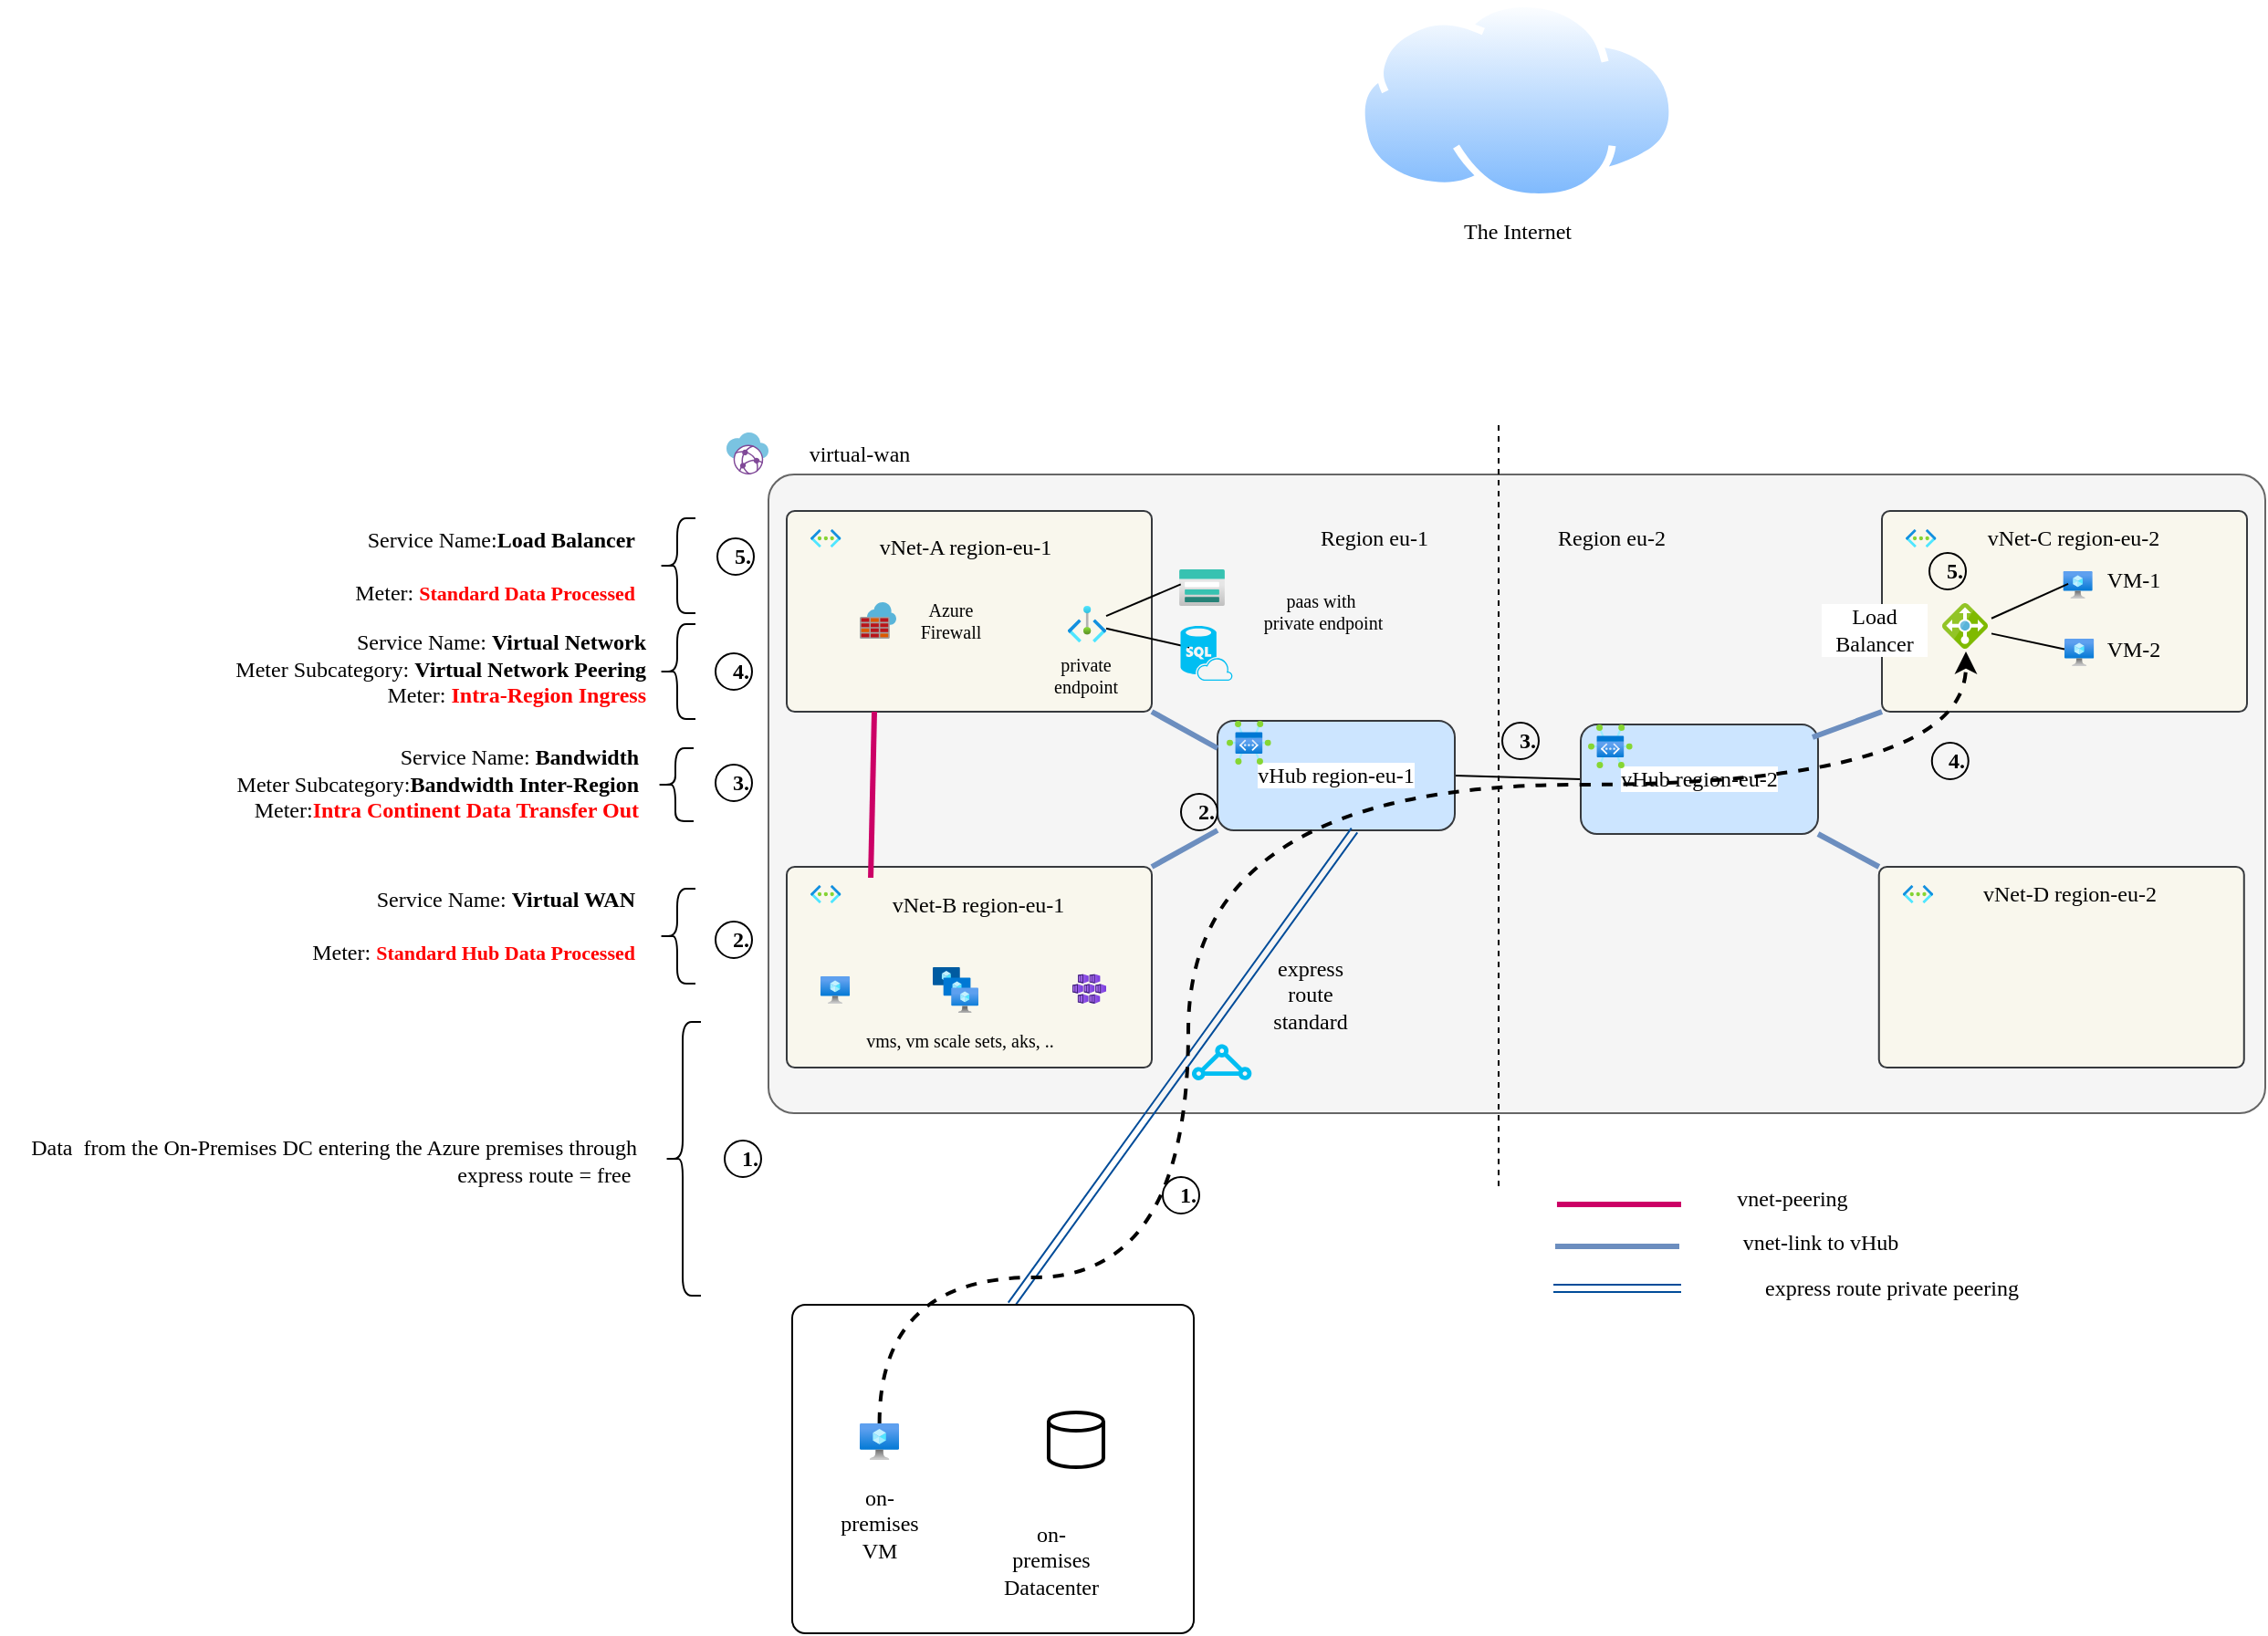 <mxfile version="27.1.4">
  <diagram name="Seite-1" id="C0ghvE-4qZL3EzDajxP_">
    <mxGraphModel dx="1637" dy="717" grid="1" gridSize="10" guides="1" tooltips="1" connect="1" arrows="1" fold="1" page="1" pageScale="1" pageWidth="827" pageHeight="1169" math="0" shadow="0">
      <root>
        <mxCell id="0" />
        <mxCell id="1" parent="0" />
        <mxCell id="duxP4CULR9FMRPUdZlci-1" value="" style="rounded=1;whiteSpace=wrap;html=1;arcSize=4;fillColor=#f5f5f5;fontColor=#333333;strokeColor=#666666;" parent="1" vertex="1">
          <mxGeometry x="-100" y="370" width="820" height="350" as="geometry" />
        </mxCell>
        <mxCell id="duxP4CULR9FMRPUdZlci-2" value="The Internet" style="image;aspect=fixed;perimeter=ellipsePerimeter;html=1;align=center;shadow=0;dashed=0;spacingTop=3;image=img/lib/active_directory/internet_cloud.svg;fontFamily=Lucida Console;" parent="1" vertex="1">
          <mxGeometry x="222.7" y="110" width="174.6" height="110" as="geometry" />
        </mxCell>
        <mxCell id="duxP4CULR9FMRPUdZlci-22" style="rounded=0;orthogonalLoop=1;jettySize=auto;html=1;exitX=1;exitY=0.5;exitDx=0;exitDy=0;entryX=0;entryY=0.5;entryDx=0;entryDy=0;endArrow=none;startFill=0;" parent="1" source="duxP4CULR9FMRPUdZlci-3" target="duxP4CULR9FMRPUdZlci-5" edge="1">
          <mxGeometry relative="1" as="geometry" />
        </mxCell>
        <mxCell id="duxP4CULR9FMRPUdZlci-3" value="&lt;span style=&quot;background-color: light-dark(#ffffff, var(--ge-dark-color, #121212));&quot;&gt;vHub region-eu-1 &lt;/span&gt;" style="rounded=1;whiteSpace=wrap;html=1;fontFamily=Lucida Console;fillColor=#cce5ff;strokeColor=#36393d;" parent="1" vertex="1">
          <mxGeometry x="146" y="505" width="130" height="60" as="geometry" />
        </mxCell>
        <mxCell id="duxP4CULR9FMRPUdZlci-33" style="rounded=0;orthogonalLoop=1;jettySize=auto;html=1;exitX=0.5;exitY=0;exitDx=0;exitDy=0;entryX=0.5;entryY=1;entryDx=0;entryDy=0;shape=link;strokeColor=#004C99;" parent="1" edge="1">
          <mxGeometry relative="1" as="geometry">
            <mxPoint x="33" y="825" as="sourcePoint" />
            <mxPoint x="221" y="565" as="targetPoint" />
          </mxGeometry>
        </mxCell>
        <mxCell id="duxP4CULR9FMRPUdZlci-4" value="" style="rounded=1;whiteSpace=wrap;html=1;arcSize=4;" parent="1" vertex="1">
          <mxGeometry x="-87" y="825" width="220" height="180" as="geometry" />
        </mxCell>
        <mxCell id="duxP4CULR9FMRPUdZlci-5" value="&lt;font style=&quot;background-color: light-dark(#ffffff, var(--ge-dark-color, #121212));&quot; face=&quot;Lucida Console&quot;&gt;vHub region-eu-2&lt;/font&gt;" style="rounded=1;whiteSpace=wrap;html=1;fillColor=#cce5ff;strokeColor=#36393d;" parent="1" vertex="1">
          <mxGeometry x="345" y="507" width="130" height="60" as="geometry" />
        </mxCell>
        <mxCell id="duxP4CULR9FMRPUdZlci-20" style="rounded=0;orthogonalLoop=1;jettySize=auto;html=1;exitX=1;exitY=1;exitDx=0;exitDy=0;entryX=0;entryY=0.25;entryDx=0;entryDy=0;endArrow=none;startFill=0;strokeWidth=3;fillColor=#dae8fc;strokeColor=#6c8ebf;" parent="1" source="duxP4CULR9FMRPUdZlci-7" target="duxP4CULR9FMRPUdZlci-3" edge="1">
          <mxGeometry relative="1" as="geometry" />
        </mxCell>
        <mxCell id="duxP4CULR9FMRPUdZlci-7" value="" style="rounded=1;whiteSpace=wrap;html=1;arcSize=4;fillColor=#f9f7ed;strokeColor=#36393d;" parent="1" vertex="1">
          <mxGeometry x="-90" y="390" width="200" height="110" as="geometry" />
        </mxCell>
        <mxCell id="duxP4CULR9FMRPUdZlci-9" value="" style="image;aspect=fixed;html=1;points=[];align=center;fontSize=12;image=img/lib/azure2/networking/Virtual_Networks.svg;" parent="1" vertex="1">
          <mxGeometry x="-77" y="400" width="16.75" height="10" as="geometry" />
        </mxCell>
        <mxCell id="duxP4CULR9FMRPUdZlci-10" value="vNet-A region-eu-1" style="text;html=1;align=center;verticalAlign=middle;whiteSpace=wrap;rounded=0;fontFamily=Lucida Console;" parent="1" vertex="1">
          <mxGeometry x="-62" y="395" width="140" height="30" as="geometry" />
        </mxCell>
        <mxCell id="duxP4CULR9FMRPUdZlci-21" style="rounded=0;orthogonalLoop=1;jettySize=auto;html=1;exitX=1;exitY=0;exitDx=0;exitDy=0;entryX=0;entryY=1;entryDx=0;entryDy=0;endArrow=none;startFill=0;strokeWidth=3;fillColor=#dae8fc;strokeColor=#6c8ebf;" parent="1" source="duxP4CULR9FMRPUdZlci-12" target="duxP4CULR9FMRPUdZlci-3" edge="1">
          <mxGeometry relative="1" as="geometry" />
        </mxCell>
        <mxCell id="duxP4CULR9FMRPUdZlci-12" value="" style="rounded=1;whiteSpace=wrap;html=1;arcSize=4;fillColor=#f9f7ed;strokeColor=#36393d;" parent="1" vertex="1">
          <mxGeometry x="-90" y="585" width="200" height="110" as="geometry" />
        </mxCell>
        <mxCell id="duxP4CULR9FMRPUdZlci-13" value="" style="image;aspect=fixed;html=1;points=[];align=center;fontSize=12;image=img/lib/azure2/networking/Virtual_Networks.svg;" parent="1" vertex="1">
          <mxGeometry x="-77" y="595" width="16.75" height="10" as="geometry" />
        </mxCell>
        <mxCell id="duxP4CULR9FMRPUdZlci-14" value="vNet-B region-eu-1" style="text;html=1;align=center;verticalAlign=middle;whiteSpace=wrap;rounded=0;fontFamily=Lucida Console;" parent="1" vertex="1">
          <mxGeometry x="-55" y="591" width="140" height="30" as="geometry" />
        </mxCell>
        <mxCell id="duxP4CULR9FMRPUdZlci-15" value="" style="rounded=1;whiteSpace=wrap;html=1;arcSize=4;fillColor=#f9f7ed;strokeColor=#36393d;" parent="1" vertex="1">
          <mxGeometry x="510" y="390" width="200" height="110" as="geometry" />
        </mxCell>
        <mxCell id="duxP4CULR9FMRPUdZlci-16" value="" style="image;aspect=fixed;html=1;points=[];align=center;fontSize=12;image=img/lib/azure2/networking/Virtual_Networks.svg;" parent="1" vertex="1">
          <mxGeometry x="523" y="400" width="16.75" height="10" as="geometry" />
        </mxCell>
        <mxCell id="duxP4CULR9FMRPUdZlci-30" style="rounded=0;orthogonalLoop=1;jettySize=auto;html=1;exitX=0.25;exitY=1;exitDx=0;exitDy=0;entryX=0.093;entryY=0;entryDx=0;entryDy=0;entryPerimeter=0;endArrow=none;startFill=0;strokeWidth=3;fillColor=#fff2cc;strokeColor=#CC0066;" parent="1" edge="1">
          <mxGeometry relative="1" as="geometry">
            <mxPoint x="-42" y="500" as="sourcePoint" />
            <mxPoint x="-43.98" y="591" as="targetPoint" />
          </mxGeometry>
        </mxCell>
        <mxCell id="duxP4CULR9FMRPUdZlci-17" value="vNet-C region-eu-2" style="text;html=1;align=center;verticalAlign=middle;whiteSpace=wrap;rounded=0;fontFamily=Lucida Console;" parent="1" vertex="1">
          <mxGeometry x="545" y="390" width="140" height="30" as="geometry" />
        </mxCell>
        <mxCell id="duxP4CULR9FMRPUdZlci-18" value="" style="image;aspect=fixed;html=1;points=[];align=center;fontSize=12;image=img/lib/azure2/networking/Virtual_WAN_Hub.svg;" parent="1" vertex="1">
          <mxGeometry x="151" y="505" width="24.38" height="24" as="geometry" />
        </mxCell>
        <mxCell id="duxP4CULR9FMRPUdZlci-19" value="" style="image;aspect=fixed;html=1;points=[];align=center;fontSize=12;image=img/lib/azure2/networking/Virtual_WAN_Hub.svg;" parent="1" vertex="1">
          <mxGeometry x="349" y="507" width="24.38" height="24" as="geometry" />
        </mxCell>
        <mxCell id="duxP4CULR9FMRPUdZlci-23" style="rounded=0;orthogonalLoop=1;jettySize=auto;html=1;exitX=0;exitY=1;exitDx=0;exitDy=0;entryX=0.977;entryY=0.117;entryDx=0;entryDy=0;entryPerimeter=0;strokeWidth=3;fillColor=#dae8fc;strokeColor=#6c8ebf;endArrow=none;startFill=0;" parent="1" source="duxP4CULR9FMRPUdZlci-15" target="duxP4CULR9FMRPUdZlci-5" edge="1">
          <mxGeometry relative="1" as="geometry" />
        </mxCell>
        <mxCell id="duxP4CULR9FMRPUdZlci-28" style="rounded=0;orthogonalLoop=1;jettySize=auto;html=1;exitX=0;exitY=0;exitDx=0;exitDy=0;entryX=1;entryY=1;entryDx=0;entryDy=0;endArrow=none;startFill=0;strokeWidth=3;fillColor=#dae8fc;strokeColor=#6c8ebf;" parent="1" source="duxP4CULR9FMRPUdZlci-24" target="duxP4CULR9FMRPUdZlci-5" edge="1">
          <mxGeometry relative="1" as="geometry" />
        </mxCell>
        <mxCell id="duxP4CULR9FMRPUdZlci-24" value="" style="rounded=1;whiteSpace=wrap;html=1;arcSize=4;fillColor=#f9f7ed;strokeColor=#36393d;" parent="1" vertex="1">
          <mxGeometry x="508.38" y="585" width="200" height="110" as="geometry" />
        </mxCell>
        <mxCell id="duxP4CULR9FMRPUdZlci-25" value="" style="image;aspect=fixed;html=1;points=[];align=center;fontSize=12;image=img/lib/azure2/networking/Virtual_Networks.svg;" parent="1" vertex="1">
          <mxGeometry x="521.38" y="595" width="16.75" height="10" as="geometry" />
        </mxCell>
        <mxCell id="duxP4CULR9FMRPUdZlci-26" value="vNet-D region-eu-2" style="text;html=1;align=center;verticalAlign=middle;whiteSpace=wrap;rounded=0;fontFamily=Lucida Console;" parent="1" vertex="1">
          <mxGeometry x="543.38" y="585" width="140" height="30" as="geometry" />
        </mxCell>
        <mxCell id="duxP4CULR9FMRPUdZlci-31" value="" style="image;sketch=0;aspect=fixed;html=1;points=[];align=center;fontSize=12;image=img/lib/mscae/Virtual_WANs.svg;" parent="1" vertex="1">
          <mxGeometry x="-123" y="347" width="23" height="23" as="geometry" />
        </mxCell>
        <mxCell id="duxP4CULR9FMRPUdZlci-32" value="" style="verticalLabelPosition=bottom;html=1;verticalAlign=top;align=center;strokeColor=none;fillColor=#00BEF2;shape=mxgraph.azure.express_route;pointerEvents=1;" parent="1" vertex="1">
          <mxGeometry x="131.67" y="682" width="33.33" height="20" as="geometry" />
        </mxCell>
        <mxCell id="duxP4CULR9FMRPUdZlci-34" value="&lt;font face=&quot;Lucida Console&quot;&gt;virtual-wan&lt;/font&gt;" style="text;html=1;align=center;verticalAlign=middle;whiteSpace=wrap;rounded=0;" parent="1" vertex="1">
          <mxGeometry x="-100" y="343.5" width="100" height="30" as="geometry" />
        </mxCell>
        <mxCell id="duxP4CULR9FMRPUdZlci-35" value="" style="endArrow=none;dashed=1;html=1;rounded=0;" parent="1" edge="1">
          <mxGeometry width="50" height="50" relative="1" as="geometry">
            <mxPoint x="300" y="760" as="sourcePoint" />
            <mxPoint x="300" y="340" as="targetPoint" />
          </mxGeometry>
        </mxCell>
        <mxCell id="duxP4CULR9FMRPUdZlci-36" value="Region eu-1" style="text;html=1;align=center;verticalAlign=middle;whiteSpace=wrap;rounded=0;fontFamily=Lucida Console;" parent="1" vertex="1">
          <mxGeometry x="187.38" y="390" width="90" height="30" as="geometry" />
        </mxCell>
        <mxCell id="duxP4CULR9FMRPUdZlci-37" value="Region eu-2" style="text;html=1;align=center;verticalAlign=middle;whiteSpace=wrap;rounded=0;fontFamily=Lucida Console;" parent="1" vertex="1">
          <mxGeometry x="317.38" y="390" width="90" height="30" as="geometry" />
        </mxCell>
        <mxCell id="duxP4CULR9FMRPUdZlci-38" value="&lt;div&gt;on-premises&lt;/div&gt;&lt;div&gt;Datacenter&lt;/div&gt;" style="text;html=1;align=center;verticalAlign=middle;whiteSpace=wrap;rounded=0;fontFamily=Lucida Console;" parent="1" vertex="1">
          <mxGeometry x="25" y="950" width="60" height="30" as="geometry" />
        </mxCell>
        <mxCell id="duxP4CULR9FMRPUdZlci-40" value="express route standard" style="text;html=1;align=center;verticalAlign=middle;whiteSpace=wrap;rounded=0;fontFamily=Lucida Console;" parent="1" vertex="1">
          <mxGeometry x="167.38" y="640" width="60" height="30" as="geometry" />
        </mxCell>
        <mxCell id="duxP4CULR9FMRPUdZlci-41" style="rounded=0;orthogonalLoop=1;jettySize=auto;html=1;exitX=0.25;exitY=1;exitDx=0;exitDy=0;endArrow=none;startFill=0;strokeWidth=3;fillColor=#fff2cc;strokeColor=#CC0066;" parent="1" edge="1">
          <mxGeometry relative="1" as="geometry">
            <mxPoint x="331.98" y="770" as="sourcePoint" />
            <mxPoint x="400" y="770" as="targetPoint" />
          </mxGeometry>
        </mxCell>
        <mxCell id="duxP4CULR9FMRPUdZlci-42" style="rounded=0;orthogonalLoop=1;jettySize=auto;html=1;endArrow=none;startFill=0;strokeWidth=3;fillColor=#dae8fc;strokeColor=#6c8ebf;" parent="1" edge="1">
          <mxGeometry relative="1" as="geometry">
            <mxPoint x="331" y="793" as="sourcePoint" />
            <mxPoint x="399" y="793" as="targetPoint" />
          </mxGeometry>
        </mxCell>
        <mxCell id="duxP4CULR9FMRPUdZlci-43" value="vnet-peering" style="text;html=1;align=center;verticalAlign=middle;whiteSpace=wrap;rounded=0;fontFamily=Lucida Console;" parent="1" vertex="1">
          <mxGeometry x="396" y="752" width="130" height="30" as="geometry" />
        </mxCell>
        <mxCell id="duxP4CULR9FMRPUdZlci-44" value="vnet-link to vHub" style="text;html=1;align=center;verticalAlign=middle;whiteSpace=wrap;rounded=0;fontFamily=Lucida Console;" parent="1" vertex="1">
          <mxGeometry x="395.38" y="776" width="162.62" height="30" as="geometry" />
        </mxCell>
        <mxCell id="duxP4CULR9FMRPUdZlci-45" value="" style="image;aspect=fixed;html=1;points=[];align=center;fontSize=12;image=img/lib/azure2/compute/VM_Scale_Sets.svg;" parent="1" vertex="1">
          <mxGeometry x="-10" y="640" width="25" height="25" as="geometry" />
        </mxCell>
        <mxCell id="duxP4CULR9FMRPUdZlci-46" value="" style="image;aspect=fixed;html=1;points=[];align=center;fontSize=12;image=img/lib/azure2/compute/Virtual_Machine.svg;" parent="1" vertex="1">
          <mxGeometry x="-71.56" y="645" width="16.17" height="15" as="geometry" />
        </mxCell>
        <mxCell id="duxP4CULR9FMRPUdZlci-47" value="" style="image;aspect=fixed;html=1;points=[];align=center;fontSize=12;image=img/lib/azure2/compute/Virtual_Machine.svg;" parent="1" vertex="1">
          <mxGeometry x="-50" y="890" width="21.56" height="20" as="geometry" />
        </mxCell>
        <mxCell id="duxP4CULR9FMRPUdZlci-48" value="" style="image;sketch=0;aspect=fixed;html=1;points=[];align=center;fontSize=12;image=img/lib/mscae/Azure_Firewall.svg;" parent="1" vertex="1">
          <mxGeometry x="-50" y="440" width="20" height="20" as="geometry" />
        </mxCell>
        <mxCell id="duxP4CULR9FMRPUdZlci-49" value="&lt;div&gt;Azure&lt;/div&gt;&lt;div&gt;Firewall&lt;/div&gt;" style="text;html=1;align=center;verticalAlign=middle;whiteSpace=wrap;rounded=0;fontFamily=Lucida Console;fontSize=10;" parent="1" vertex="1">
          <mxGeometry x="-30" y="435" width="60" height="30" as="geometry" />
        </mxCell>
        <mxCell id="duxP4CULR9FMRPUdZlci-50" value="" style="image;aspect=fixed;html=1;points=[];align=center;fontSize=12;image=img/lib/azure2/storage/Storage_Accounts.svg;" parent="1" vertex="1">
          <mxGeometry x="125" y="422" width="25" height="20" as="geometry" />
        </mxCell>
        <mxCell id="duxP4CULR9FMRPUdZlci-51" value="&lt;div&gt;private endpoint&lt;/div&gt;" style="text;html=1;align=center;verticalAlign=middle;whiteSpace=wrap;rounded=0;fontFamily=Lucida Console;fontSize=10;" parent="1" vertex="1">
          <mxGeometry x="44.49" y="465" width="60" height="30" as="geometry" />
        </mxCell>
        <mxCell id="duxP4CULR9FMRPUdZlci-52" value="" style="image;aspect=fixed;html=1;points=[];align=center;fontSize=12;image=img/lib/azure2/other/Private_Endpoints.svg;" parent="1" vertex="1">
          <mxGeometry x="63.97" y="442" width="21.03" height="20" as="geometry" />
        </mxCell>
        <mxCell id="duxP4CULR9FMRPUdZlci-56" style="rounded=0;orthogonalLoop=1;jettySize=auto;html=1;entryX=0.168;entryY=0.391;entryDx=0;entryDy=0;entryPerimeter=0;endArrow=none;startFill=0;" parent="1" source="duxP4CULR9FMRPUdZlci-52" target="duxP4CULR9FMRPUdZlci-53" edge="1">
          <mxGeometry relative="1" as="geometry" />
        </mxCell>
        <mxCell id="duxP4CULR9FMRPUdZlci-53" value="" style="verticalLabelPosition=bottom;html=1;verticalAlign=top;align=center;strokeColor=none;fillColor=#00BEF2;shape=mxgraph.azure.sql_database_sql_azure;" parent="1" vertex="1">
          <mxGeometry x="125.75" y="453" width="28.5" height="30" as="geometry" />
        </mxCell>
        <mxCell id="duxP4CULR9FMRPUdZlci-54" value="&lt;div&gt;paas with&amp;nbsp;&lt;/div&gt;&lt;div&gt;private endpoint&lt;/div&gt;" style="text;html=1;align=center;verticalAlign=middle;whiteSpace=wrap;rounded=0;fontFamily=Lucida Console;fontSize=10;" parent="1" vertex="1">
          <mxGeometry x="154.25" y="430" width="100" height="30" as="geometry" />
        </mxCell>
        <mxCell id="duxP4CULR9FMRPUdZlci-55" style="rounded=0;orthogonalLoop=1;jettySize=auto;html=1;entryX=0.035;entryY=0.41;entryDx=0;entryDy=0;entryPerimeter=0;endArrow=none;startFill=0;" parent="1" source="duxP4CULR9FMRPUdZlci-52" target="duxP4CULR9FMRPUdZlci-50" edge="1">
          <mxGeometry relative="1" as="geometry" />
        </mxCell>
        <mxCell id="duxP4CULR9FMRPUdZlci-57" value="vms, vm scale sets, aks, .." style="text;html=1;align=center;verticalAlign=middle;whiteSpace=wrap;rounded=0;fontFamily=Lucida Console;fontSize=10;" parent="1" vertex="1">
          <mxGeometry x="-100" y="665" width="210" height="30" as="geometry" />
        </mxCell>
        <mxCell id="duxP4CULR9FMRPUdZlci-58" value="" style="image;aspect=fixed;html=1;points=[];align=center;fontSize=12;image=img/lib/azure2/compute/Kubernetes_Services.svg;" parent="1" vertex="1">
          <mxGeometry x="66.52" y="643.69" width="18.48" height="16.31" as="geometry" />
        </mxCell>
        <mxCell id="duxP4CULR9FMRPUdZlci-59" value="" style="strokeWidth=2;html=1;shape=mxgraph.flowchart.database;whiteSpace=wrap;" parent="1" vertex="1">
          <mxGeometry x="53.49" y="884" width="30" height="30" as="geometry" />
        </mxCell>
        <mxCell id="gPbf7C8P6sWkg_50eWg2-5" style="edgeStyle=orthogonalEdgeStyle;rounded=0;orthogonalLoop=1;jettySize=auto;html=1;curved=1;dashed=1;strokeWidth=2;" parent="1" source="duxP4CULR9FMRPUdZlci-47" edge="1">
          <mxGeometry relative="1" as="geometry">
            <Array as="points">
              <mxPoint x="-39" y="810" />
              <mxPoint x="130" y="810" />
              <mxPoint x="130" y="540" />
              <mxPoint x="556" y="540" />
            </Array>
            <mxPoint x="556" y="467" as="targetPoint" />
          </mxGeometry>
        </mxCell>
        <mxCell id="Dm0uZpSRK0ZEPxicm3Ep-5" style="rounded=0;orthogonalLoop=1;jettySize=auto;html=1;endArrow=none;startFill=0;" parent="1" target="Dm0uZpSRK0ZEPxicm3Ep-3" edge="1">
          <mxGeometry relative="1" as="geometry">
            <mxPoint x="570" y="457.182" as="sourcePoint" />
          </mxGeometry>
        </mxCell>
        <mxCell id="Dm0uZpSRK0ZEPxicm3Ep-2" value="" style="image;aspect=fixed;html=1;points=[];align=center;fontSize=12;image=img/lib/azure2/compute/Virtual_Machine.svg;" parent="1" vertex="1">
          <mxGeometry x="609.22" y="423" width="16.17" height="15" as="geometry" />
        </mxCell>
        <mxCell id="Dm0uZpSRK0ZEPxicm3Ep-3" value="" style="image;aspect=fixed;html=1;points=[];align=center;fontSize=12;image=img/lib/azure2/compute/Virtual_Machine.svg;" parent="1" vertex="1">
          <mxGeometry x="610" y="460" width="16.17" height="15" as="geometry" />
        </mxCell>
        <mxCell id="Dm0uZpSRK0ZEPxicm3Ep-4" style="rounded=0;orthogonalLoop=1;jettySize=auto;html=1;entryX=0.174;entryY=0.46;entryDx=0;entryDy=0;entryPerimeter=0;endArrow=none;startFill=0;" parent="1" target="Dm0uZpSRK0ZEPxicm3Ep-2" edge="1">
          <mxGeometry relative="1" as="geometry">
            <mxPoint x="570" y="448.861" as="sourcePoint" />
          </mxGeometry>
        </mxCell>
        <mxCell id="Dm0uZpSRK0ZEPxicm3Ep-6" value="Load Balancer" style="text;html=1;align=center;verticalAlign=middle;whiteSpace=wrap;rounded=0;fontFamily=Lucida Console;labelBackgroundColor=default;" parent="1" vertex="1">
          <mxGeometry x="476.13" y="440" width="60" height="30" as="geometry" />
        </mxCell>
        <mxCell id="Dm0uZpSRK0ZEPxicm3Ep-9" value="&lt;div&gt;on-premises&lt;/div&gt;&lt;div&gt;VM&lt;/div&gt;" style="text;html=1;align=center;verticalAlign=middle;whiteSpace=wrap;rounded=0;fontFamily=Lucida Console;" parent="1" vertex="1">
          <mxGeometry x="-69.22" y="930" width="60" height="30" as="geometry" />
        </mxCell>
        <mxCell id="Dm0uZpSRK0ZEPxicm3Ep-11" value="VM-1" style="text;html=1;align=center;verticalAlign=middle;whiteSpace=wrap;rounded=0;fontFamily=Lucida Console;" parent="1" vertex="1">
          <mxGeometry x="618" y="413" width="60" height="30" as="geometry" />
        </mxCell>
        <mxCell id="Dm0uZpSRK0ZEPxicm3Ep-12" value="VM-2" style="text;html=1;align=center;verticalAlign=middle;whiteSpace=wrap;rounded=0;fontFamily=Lucida Console;" parent="1" vertex="1">
          <mxGeometry x="618" y="451" width="60" height="30" as="geometry" />
        </mxCell>
        <mxCell id="Dm0uZpSRK0ZEPxicm3Ep-13" style="rounded=0;orthogonalLoop=1;jettySize=auto;html=1;shape=link;strokeColor=#004C99;" parent="1" edge="1">
          <mxGeometry relative="1" as="geometry">
            <mxPoint x="330" y="816" as="sourcePoint" />
            <mxPoint x="400" y="816" as="targetPoint" />
          </mxGeometry>
        </mxCell>
        <mxCell id="Dm0uZpSRK0ZEPxicm3Ep-14" value="express route private peering" style="text;html=1;align=center;verticalAlign=middle;whiteSpace=wrap;rounded=0;fontFamily=Lucida Console;" parent="1" vertex="1">
          <mxGeometry x="401" y="801" width="229" height="30" as="geometry" />
        </mxCell>
        <mxCell id="Dm0uZpSRK0ZEPxicm3Ep-16" value="&lt;div&gt;&lt;font face=&quot;Lucida Console&quot;&gt;Data&amp;nbsp; from the On-Premises DC entering the Azure premises through express route = free&lt;/font&gt;&amp;nbsp;&lt;/div&gt;" style="text;html=1;align=right;verticalAlign=middle;rounded=0;whiteSpace=wrap;" parent="1" vertex="1">
          <mxGeometry x="-520" y="710" width="350" height="72" as="geometry" />
        </mxCell>
        <mxCell id="Dm0uZpSRK0ZEPxicm3Ep-17" value="" style="shape=curlyBracket;whiteSpace=wrap;html=1;rounded=1;labelPosition=left;verticalLabelPosition=middle;align=right;verticalAlign=middle;" parent="1" vertex="1">
          <mxGeometry x="-157" y="670" width="20" height="150" as="geometry" />
        </mxCell>
        <mxCell id="Dm0uZpSRK0ZEPxicm3Ep-18" value="&lt;font face=&quot;Lucida Console&quot;&gt;&lt;br&gt;Service Name: &lt;b&gt;Virtual WAN&lt;/b&gt;&lt;/font&gt;&lt;div&gt;&lt;br&gt;&lt;/div&gt;&lt;div&gt;&lt;font face=&quot;Lucida Console&quot;&gt;Meter: &lt;/font&gt;&lt;font style=&quot;white-space: nowrap; font-size: 11px; color: rgb(255, 0, 0);&quot; face=&quot;Lucida Console&quot;&gt;&lt;b&gt;Standard Hub Data Processed&lt;/b&gt;&lt;/font&gt;&lt;/div&gt;" style="text;html=1;align=right;verticalAlign=middle;rounded=0;whiteSpace=wrap;" parent="1" vertex="1">
          <mxGeometry x="-521" y="575" width="350" height="70" as="geometry" />
        </mxCell>
        <mxCell id="Dm0uZpSRK0ZEPxicm3Ep-19" value="" style="shape=curlyBracket;whiteSpace=wrap;html=1;rounded=1;labelPosition=left;verticalLabelPosition=middle;align=right;verticalAlign=middle;" parent="1" vertex="1">
          <mxGeometry x="-160" y="597" width="20" height="52" as="geometry" />
        </mxCell>
        <mxCell id="Dm0uZpSRK0ZEPxicm3Ep-21" value="&lt;font face=&quot;Lucida Console&quot;&gt;&lt;br&gt;Service Name: &lt;b&gt;Bandwidth&lt;/b&gt;&lt;/font&gt;&lt;div&gt;&lt;font face=&quot;Lucida Console&quot;&gt;Meter Subcategory:&lt;span class=&quot;pie-legend-title ellipsis&quot;&gt;&lt;b&gt;Bandwidth Inter-Region&lt;/b&gt;&lt;/span&gt;&lt;/font&gt;&lt;/div&gt;&lt;div&gt;&lt;font face=&quot;Lucida Console&quot;&gt;Meter:&lt;span style=&quot;color: rgb(255, 0, 0);&quot; class=&quot;pie-legend-title ellipsis&quot;&gt;&lt;b&gt;Intra Continent Data Transfer Out&lt;/b&gt;&lt;/span&gt;&lt;/font&gt;&lt;/div&gt;" style="text;html=1;align=right;verticalAlign=middle;rounded=0;whiteSpace=wrap;" parent="1" vertex="1">
          <mxGeometry x="-519" y="497" width="350" height="70" as="geometry" />
        </mxCell>
        <mxCell id="krYM3cxRlhCQfFP8GPMY-1" value="" style="shape=curlyBracket;whiteSpace=wrap;html=1;rounded=1;labelPosition=left;verticalLabelPosition=middle;align=right;verticalAlign=middle;" vertex="1" parent="1">
          <mxGeometry x="-161" y="520" width="20" height="40" as="geometry" />
        </mxCell>
        <mxCell id="krYM3cxRlhCQfFP8GPMY-6" value="" style="ellipse;whiteSpace=wrap;html=1;aspect=fixed;fillColor=none;fontFamily=Lucida Console;" vertex="1" parent="1">
          <mxGeometry x="537.38" y="517" width="20" height="20" as="geometry" />
        </mxCell>
        <mxCell id="krYM3cxRlhCQfFP8GPMY-8" value="&lt;font&gt;4.&lt;/font&gt;" style="text;html=1;align=center;verticalAlign=middle;whiteSpace=wrap;rounded=0;fontFamily=Lucida Console;fontStyle=1" vertex="1" parent="1">
          <mxGeometry x="521.38" y="512" width="60" height="30" as="geometry" />
        </mxCell>
        <mxCell id="krYM3cxRlhCQfFP8GPMY-9" value="" style="ellipse;whiteSpace=wrap;html=1;aspect=fixed;fillColor=none;" vertex="1" parent="1">
          <mxGeometry x="116" y="755" width="20" height="20" as="geometry" />
        </mxCell>
        <mxCell id="krYM3cxRlhCQfFP8GPMY-10" value="&lt;font face=&quot;Lucida Console&quot;&gt;1.&lt;/font&gt;" style="text;html=1;align=center;verticalAlign=middle;whiteSpace=wrap;rounded=0;fontStyle=1" vertex="1" parent="1">
          <mxGeometry x="100" y="750" width="60" height="30" as="geometry" />
        </mxCell>
        <mxCell id="krYM3cxRlhCQfFP8GPMY-12" value="" style="ellipse;whiteSpace=wrap;html=1;aspect=fixed;fillColor=none;" vertex="1" parent="1">
          <mxGeometry x="126" y="545" width="20" height="20" as="geometry" />
        </mxCell>
        <mxCell id="krYM3cxRlhCQfFP8GPMY-13" value="&lt;font face=&quot;Lucida Console&quot;&gt;2.&lt;/font&gt;" style="text;html=1;align=center;verticalAlign=middle;whiteSpace=wrap;rounded=0;fontStyle=1" vertex="1" parent="1">
          <mxGeometry x="110" y="540" width="60" height="30" as="geometry" />
        </mxCell>
        <mxCell id="krYM3cxRlhCQfFP8GPMY-15" value="" style="ellipse;whiteSpace=wrap;html=1;aspect=fixed;fillColor=none;" vertex="1" parent="1">
          <mxGeometry x="302" y="506" width="20" height="20" as="geometry" />
        </mxCell>
        <mxCell id="krYM3cxRlhCQfFP8GPMY-16" value="&lt;font face=&quot;Lucida Console&quot;&gt;3.&lt;/font&gt;" style="text;html=1;align=center;verticalAlign=middle;whiteSpace=wrap;rounded=0;fontStyle=1" vertex="1" parent="1">
          <mxGeometry x="286" y="501" width="60" height="30" as="geometry" />
        </mxCell>
        <mxCell id="krYM3cxRlhCQfFP8GPMY-17" value="" style="image;sketch=0;aspect=fixed;html=1;points=[];align=center;fontSize=12;image=img/lib/mscae/Load_Balancer_feature.svg;" vertex="1" parent="1">
          <mxGeometry x="543" y="440.5" width="25" height="25" as="geometry" />
        </mxCell>
        <mxCell id="krYM3cxRlhCQfFP8GPMY-19" value="&lt;font face=&quot;Lucida Console&quot;&gt;&lt;br&gt;Service Name:&lt;b&gt;Load Balancer&lt;/b&gt;&lt;/font&gt;&lt;div&gt;&lt;br&gt;&lt;/div&gt;&lt;div&gt;&lt;font face=&quot;Lucida Console&quot;&gt;Meter: &lt;/font&gt;&lt;font style=&quot;white-space: nowrap; font-size: 11px; color: rgb(255, 0, 0);&quot; face=&quot;Lucida Console&quot;&gt;&lt;b&gt;Standard Data Processed&lt;/b&gt;&lt;/font&gt;&lt;/div&gt;" style="text;html=1;align=right;verticalAlign=middle;rounded=0;whiteSpace=wrap;" vertex="1" parent="1">
          <mxGeometry x="-521" y="378" width="350" height="70" as="geometry" />
        </mxCell>
        <mxCell id="krYM3cxRlhCQfFP8GPMY-20" value="" style="shape=curlyBracket;whiteSpace=wrap;html=1;rounded=1;labelPosition=left;verticalLabelPosition=middle;align=right;verticalAlign=middle;" vertex="1" parent="1">
          <mxGeometry x="-160" y="394" width="20" height="52" as="geometry" />
        </mxCell>
        <mxCell id="krYM3cxRlhCQfFP8GPMY-22" value="&lt;font face=&quot;Lucida Console&quot;&gt;&lt;br&gt;Service Name: &lt;b&gt;Virtual Network&lt;br&gt;&lt;/b&gt;&lt;/font&gt;&lt;div&gt;&lt;font face=&quot;Lucida Console&quot;&gt;Meter Subcategory: &lt;b&gt;Virtual Network Peering&lt;/b&gt;&lt;/font&gt;&lt;/div&gt;&lt;div&gt;&lt;font face=&quot;Lucida Console&quot;&gt;Meter: &lt;b&gt;&lt;span style=&quot;color: rgb(255, 0, 0);&quot;&gt;Intra-Region Ingress&lt;/span&gt;&lt;/b&gt;&lt;/font&gt;&lt;/div&gt;" style="text;html=1;align=right;verticalAlign=middle;rounded=0;whiteSpace=wrap;" vertex="1" parent="1">
          <mxGeometry x="-515" y="434" width="350" height="70" as="geometry" />
        </mxCell>
        <mxCell id="krYM3cxRlhCQfFP8GPMY-23" value="" style="shape=curlyBracket;whiteSpace=wrap;html=1;rounded=1;labelPosition=left;verticalLabelPosition=middle;align=right;verticalAlign=middle;" vertex="1" parent="1">
          <mxGeometry x="-160" y="452" width="20" height="52" as="geometry" />
        </mxCell>
        <mxCell id="krYM3cxRlhCQfFP8GPMY-25" value="" style="ellipse;whiteSpace=wrap;html=1;aspect=fixed;fillColor=none;" vertex="1" parent="1">
          <mxGeometry x="536" y="413" width="20" height="20" as="geometry" />
        </mxCell>
        <mxCell id="krYM3cxRlhCQfFP8GPMY-26" value="&lt;font face=&quot;Lucida Console&quot;&gt;5.&lt;/font&gt;" style="text;html=1;align=center;verticalAlign=middle;whiteSpace=wrap;rounded=0;fontStyle=1" vertex="1" parent="1">
          <mxGeometry x="520" y="408" width="60" height="30" as="geometry" />
        </mxCell>
        <mxCell id="krYM3cxRlhCQfFP8GPMY-28" value="" style="ellipse;whiteSpace=wrap;html=1;aspect=fixed;fillColor=none;" vertex="1" parent="1">
          <mxGeometry x="-124" y="735" width="20" height="20" as="geometry" />
        </mxCell>
        <mxCell id="krYM3cxRlhCQfFP8GPMY-29" value="&lt;font face=&quot;Lucida Console&quot;&gt;1.&lt;/font&gt;" style="text;html=1;align=center;verticalAlign=middle;whiteSpace=wrap;rounded=0;fontStyle=1" vertex="1" parent="1">
          <mxGeometry x="-140" y="730" width="60" height="30" as="geometry" />
        </mxCell>
        <mxCell id="krYM3cxRlhCQfFP8GPMY-30" value="" style="ellipse;whiteSpace=wrap;html=1;aspect=fixed;fillColor=none;" vertex="1" parent="1">
          <mxGeometry x="-129" y="615" width="20" height="20" as="geometry" />
        </mxCell>
        <mxCell id="krYM3cxRlhCQfFP8GPMY-31" value="&lt;font face=&quot;Lucida Console&quot;&gt;2.&lt;/font&gt;" style="text;html=1;align=center;verticalAlign=middle;whiteSpace=wrap;rounded=0;fontStyle=1" vertex="1" parent="1">
          <mxGeometry x="-145" y="610" width="60" height="30" as="geometry" />
        </mxCell>
        <mxCell id="krYM3cxRlhCQfFP8GPMY-32" value="" style="ellipse;whiteSpace=wrap;html=1;aspect=fixed;fillColor=none;" vertex="1" parent="1">
          <mxGeometry x="-129" y="529" width="20" height="20" as="geometry" />
        </mxCell>
        <mxCell id="krYM3cxRlhCQfFP8GPMY-33" value="&lt;font face=&quot;Lucida Console&quot;&gt;3.&lt;/font&gt;" style="text;html=1;align=center;verticalAlign=middle;whiteSpace=wrap;rounded=0;fontStyle=1" vertex="1" parent="1">
          <mxGeometry x="-145" y="524" width="60" height="30" as="geometry" />
        </mxCell>
        <mxCell id="krYM3cxRlhCQfFP8GPMY-34" value="" style="ellipse;whiteSpace=wrap;html=1;aspect=fixed;fillColor=none;" vertex="1" parent="1">
          <mxGeometry x="-129" y="468" width="20" height="20" as="geometry" />
        </mxCell>
        <mxCell id="krYM3cxRlhCQfFP8GPMY-35" value="&lt;font face=&quot;Lucida Console&quot;&gt;4.&lt;/font&gt;" style="text;html=1;align=center;verticalAlign=middle;whiteSpace=wrap;rounded=0;fontStyle=1" vertex="1" parent="1">
          <mxGeometry x="-145" y="463" width="60" height="30" as="geometry" />
        </mxCell>
        <mxCell id="krYM3cxRlhCQfFP8GPMY-36" value="" style="ellipse;whiteSpace=wrap;html=1;aspect=fixed;fillColor=none;" vertex="1" parent="1">
          <mxGeometry x="-128" y="405" width="20" height="20" as="geometry" />
        </mxCell>
        <mxCell id="krYM3cxRlhCQfFP8GPMY-37" value="&lt;font face=&quot;Lucida Console&quot;&gt;5.&lt;/font&gt;" style="text;html=1;align=center;verticalAlign=middle;whiteSpace=wrap;rounded=0;fontStyle=1" vertex="1" parent="1">
          <mxGeometry x="-144" y="400" width="60" height="30" as="geometry" />
        </mxCell>
      </root>
    </mxGraphModel>
  </diagram>
</mxfile>
